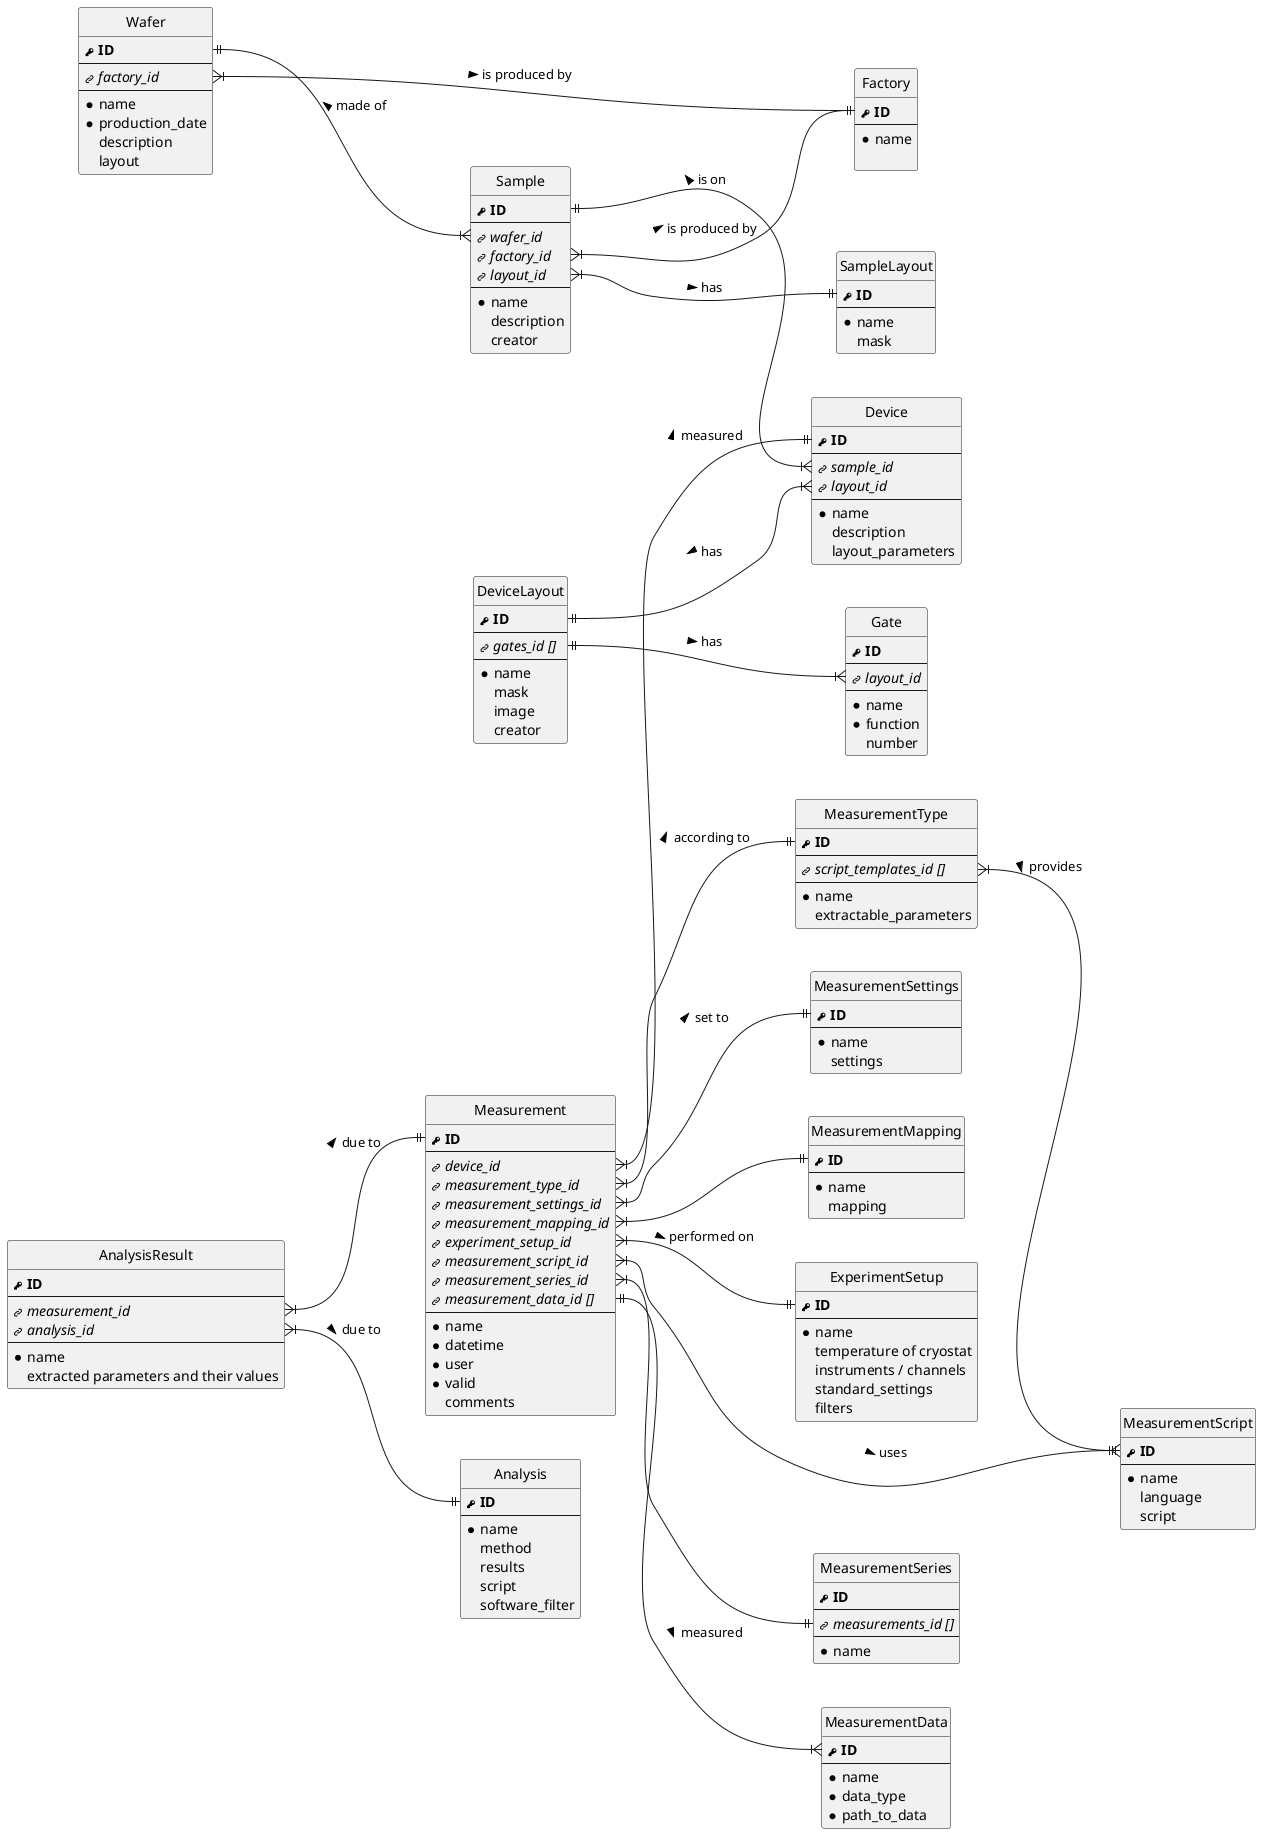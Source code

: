 @startuml

left to right direction
hide circle
'skinparam linetype ortho

!define PK <size:12><&key></size><b>
!define FK <size:12><&link-intact></size><i>

entity "Wafer" as wafer {
    PK ID
    --
    FK factory_id
    --
    * name
    * production_date
    description
    layout
}

entity "Factory" as factory {
    PK ID
    --
    * name

}

entity "Sample" as sample {
    PK ID
    --
    FK wafer_id
    FK factory_id
    FK layout_id
    --
    * name
    description
    creator
}

entity "SampleLayout" as sampleLayout {
    PK ID
    --
    * name
    mask
}

entity "Device" as device {
    PK ID
    --
    FK sample_id
    FK layout_id
    --
    * name
    description
    layout_parameters
}

' Verknüpfung DeviceLayout und SampleLayout?
' Wie lässt sich das verknüpfen?
entity "DeviceLayout" as deviceLayout {
    PK ID
    --
    FK gates_id []
    --
    * name
    mask
    image
    creator
}

entity "Gate" as gate {
    PK ID
    --
    FK layout_id
    --
    * name
    * function
    number
}

entity "MeasurementSeries" as measSeries {
    PK ID
    --
    FK measurements_id []
    --
    * name
}

entity "Measurement" as meas {
    PK ID
    --
    FK device_id
    FK measurement_type_id
    FK measurement_settings_id
    FK measurement_mapping_id
    FK experiment_setup_id
    FK measurement_script_id
    FK measurement_series_id
    FK measurement_data_id []
    --
    * name
    * datetime
    * user
    * valid
    comments
}

entity "MeasurementData" as measData {
    PK ID
    --
    * name
    * data_type
    * path_to_data
}

entity "ExperimentSetup" as exp {
    PK ID
    --
    * name
    temperature of cryostat
    instruments / channels
    standard_settings
    filters
}

entity "MeasurementScript" as measScript {
    PK ID
    --
    * name
    language
    script
}

entity "MeasurementSettings" as measSettings {
    PK ID
    --
    * name
    settings
}

entity "MeasurementMapping" as measMapping {
    PK ID
    --
    * name
    mapping
}

entity "MeasurementType" as measType {
    PK ID
    --
    FK script_templates_id []
    --
    * name
    extractable_parameters
}

entity "Analysis" as analysis {
    PK ID
    --
    * name
    method
    results
    script
    software_filter
}

entity "AnalysisResult" as analysisResults {
    ' ID resulting from analysis method and measurement ID?
    PK ID
    --
    FK measurement_id
    FK analysis_id
    --
    * name
    extracted parameters and their values
}

' Relationship symbols:

' Type	        Symbol
' Zero or One	|o--
' Exactly One	||--
' Zero or Many	}o--
' One or Many	}|--

wafer::ID ||--|{ sample::wafer_id : made of <
wafer::factory_id }|--|| factory::ID : is produced by >
sample::ID ||--|{ device::sample_id : is on <
sample::factory_id }|--|| factory::ID : is produced by >
sample::layout_id }|--|| sampleLayout::ID : has >
deviceLayout::ID ||--|{ device::layout_id : has <
deviceLayout::gates_id ||--|{ gate::layout_id : has >
measType::script_template }|--|{ measScript::ID : provides >
meas::measurement_series_id }|--|| measSeries::measurements_id
meas::script_id }|--|| measScript::ID : uses >
meas::measurement_type_id }|--|| measType::ID : according to >
meas::measurement_settings_id }|--|| measSettings::ID : set to >
meas::measurement_mapping_id }|--|| measMapping::ID
meas::device_id }|--|| device::ID : measured >
meas::experiment_setup_id }|--|| exp::ID : performed on >
meas::measurement_data_id ||--|{ measData::ID : measured >
analysisResults::analysis_id }|--|| analysis::ID : due to >
analysisResults::measurement_id }|--|| meas::ID : due to >

@enduml
